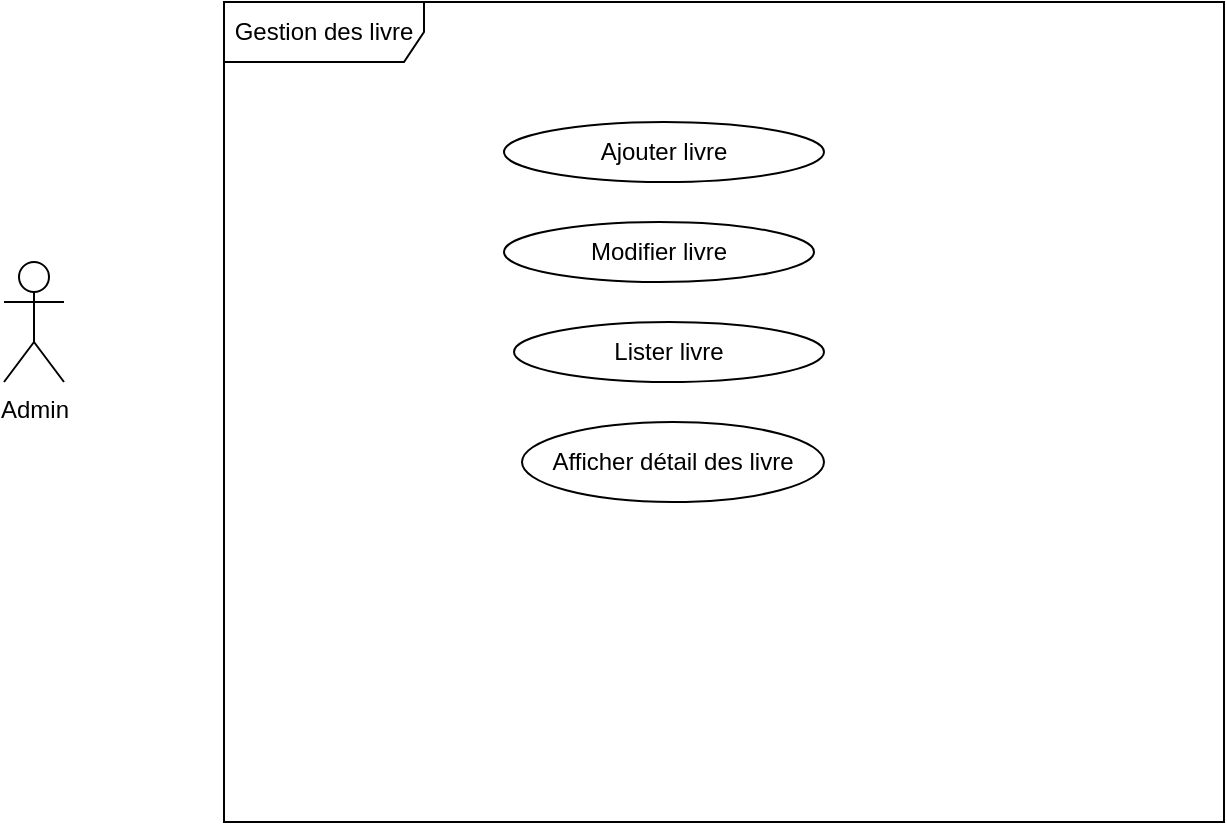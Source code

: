 <mxfile version="16.5.2" type="github">
  <diagram id="Ol1sK2MXSykWtN8p81MU" name="Page-1">
    <mxGraphModel dx="868" dy="417" grid="1" gridSize="10" guides="1" tooltips="1" connect="1" arrows="1" fold="1" page="1" pageScale="1" pageWidth="827" pageHeight="1169" math="0" shadow="0">
      <root>
        <mxCell id="0" />
        <mxCell id="1" parent="0" />
        <mxCell id="OiXQnAluUEBJKQkY5mrg-3" value="Admin" style="shape=umlActor;verticalLabelPosition=bottom;verticalAlign=top;html=1;" vertex="1" parent="1">
          <mxGeometry x="90" y="360" width="30" height="60" as="geometry" />
        </mxCell>
        <mxCell id="OiXQnAluUEBJKQkY5mrg-7" value="Gestion des livre" style="shape=umlFrame;whiteSpace=wrap;html=1;width=100;height=30;" vertex="1" parent="1">
          <mxGeometry x="200" y="230" width="500" height="410" as="geometry" />
        </mxCell>
        <mxCell id="OiXQnAluUEBJKQkY5mrg-6" value="Ajouter livre" style="ellipse;whiteSpace=wrap;html=1;" vertex="1" parent="1">
          <mxGeometry x="340" y="290" width="160" height="30" as="geometry" />
        </mxCell>
        <mxCell id="OiXQnAluUEBJKQkY5mrg-8" value="Modifier livre" style="ellipse;whiteSpace=wrap;html=1;" vertex="1" parent="1">
          <mxGeometry x="340" y="340" width="155" height="30" as="geometry" />
        </mxCell>
        <mxCell id="OiXQnAluUEBJKQkY5mrg-9" value="Lister livre" style="ellipse;whiteSpace=wrap;html=1;" vertex="1" parent="1">
          <mxGeometry x="345" y="390" width="155" height="30" as="geometry" />
        </mxCell>
        <mxCell id="OiXQnAluUEBJKQkY5mrg-10" value="Afficher détail des livre" style="ellipse;whiteSpace=wrap;html=1;" vertex="1" parent="1">
          <mxGeometry x="349" y="440" width="151" height="40" as="geometry" />
        </mxCell>
      </root>
    </mxGraphModel>
  </diagram>
</mxfile>
